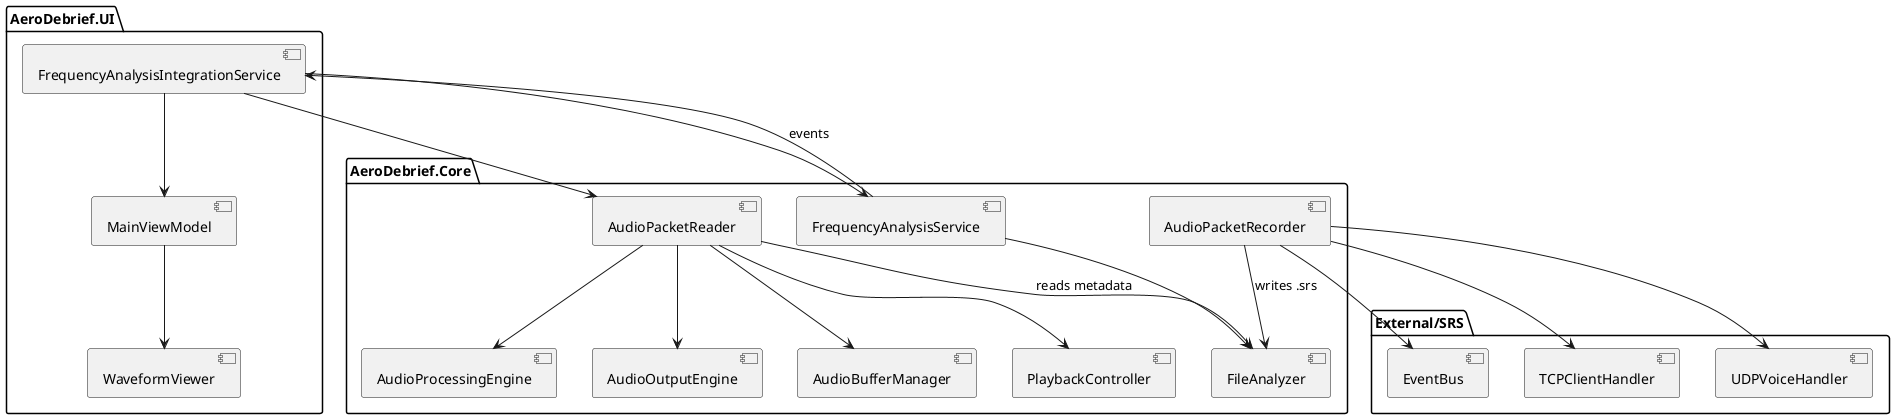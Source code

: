 @startuml

' Component diagram for AeroDebrief

package "AeroDebrief.Core" {
  [AudioPacketRecorder] as Recorder
  [AudioPacketReader] as Reader
  [FileAnalyzer] as Analyzer
  [FrequencyAnalysisService] as FreqService
  [AudioProcessingEngine] as Processing
  [AudioOutputEngine] as Output
  [AudioBufferManager] as BufferManager
  [PlaybackController] as PlaybackCtrl
}

package "AeroDebrief.UI" {
  [MainViewModel] as MainVM
  [FrequencyAnalysisIntegrationService] as IntegrationSvc
  [WaveformViewer] as Waveform
}

package "External/SRS" {
  [TCPClientHandler] as TCP
  [UDPVoiceHandler] as UDP
  [EventBus] as EventBus
}

' Interactions
Recorder --> TCP
Recorder --> UDP
Recorder --> EventBus
Recorder --> Analyzer : writes .srs

Reader --> Analyzer : reads metadata
Reader --> Processing
Reader --> Output
Reader --> BufferManager
Reader --> PlaybackCtrl

IntegrationSvc --> Reader
IntegrationSvc --> FreqService
IntegrationSvc --> MainVM
MainVM --> Waveform

FreqService --> Analyzer
FreqService --> IntegrationSvc : events

@enduml
